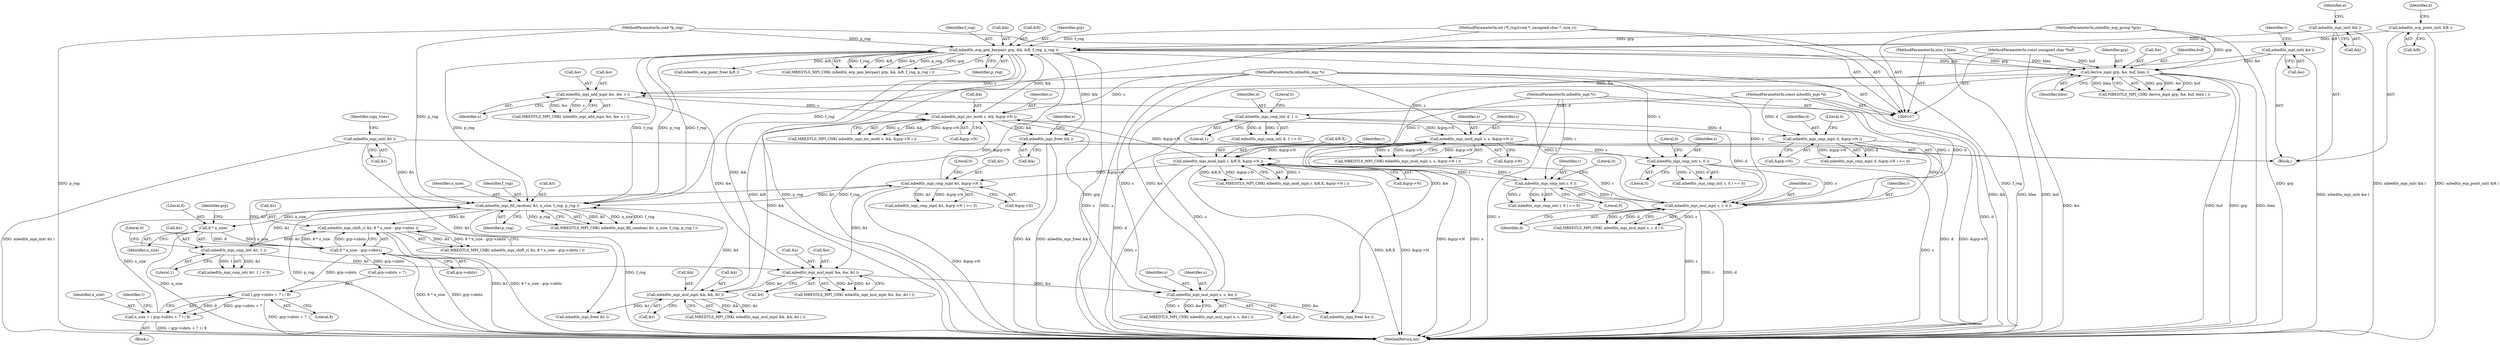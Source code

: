 digraph "1_mbedtls_298a43a77ec0ed2c19a8c924ddd8571ef3e65dfd@API" {
"1000342" [label="(Call,mbedtls_mpi_free( &k ))"];
"1000301" [label="(Call,mbedtls_mpi_inv_mod( s, &k, &grp->N ))"];
"1000278" [label="(Call,mbedtls_mpi_add_mpi( &e, &e, s ))"];
"1000210" [label="(Call,derive_mpi( grp, &e, buf, blen ))"];
"1000175" [label="(Call,mbedtls_ecp_gen_keypair( grp, &k, &R, f_rng, p_rng ))"];
"1000108" [label="(MethodParameterIn,mbedtls_ecp_group *grp)"];
"1000155" [label="(Call,mbedtls_mpi_init( &k ))"];
"1000152" [label="(Call,mbedtls_ecp_point_init( &R ))"];
"1000232" [label="(Call,mbedtls_mpi_fill_random( &t, n_size, f_rng, p_rng ))"];
"1000258" [label="(Call,mbedtls_mpi_cmp_int( &t, 1 ))"];
"1000239" [label="(Call,mbedtls_mpi_shift_r( &t, 8 * n_size - grp->nbits ))"];
"1000242" [label="(Call,8 * n_size - grp->nbits)"];
"1000243" [label="(Call,8 * n_size)"];
"1000293" [label="(Call,mbedtls_mpi_mul_mpi( &k, &k, &t ))"];
"1000285" [label="(Call,mbedtls_mpi_mul_mpi( &e, &e, &t ))"];
"1000264" [label="(Call,mbedtls_mpi_cmp_mpi( &t, &grp->N ))"];
"1000184" [label="(Call,mbedtls_mpi_mod_mpi( r, &R.X, &grp->N ))"];
"1000273" [label="(Call,mbedtls_mpi_mul_mpi( s, r, d ))"];
"1000334" [label="(Call,mbedtls_mpi_cmp_int( s, 0 ))"];
"1000316" [label="(Call,mbedtls_mpi_mod_mpi( s, s, &grp->N ))"];
"1000310" [label="(Call,mbedtls_mpi_mul_mpi( s, s, &e ))"];
"1000110" [label="(MethodParameterIn,mbedtls_mpi *s)"];
"1000205" [label="(Call,mbedtls_mpi_cmp_int( r, 0 ))"];
"1000109" [label="(MethodParameterIn,mbedtls_mpi *r)"];
"1000138" [label="(Call,mbedtls_mpi_cmp_int( d, 1 ))"];
"1000111" [label="(MethodParameterIn,const mbedtls_mpi *d)"];
"1000143" [label="(Call,mbedtls_mpi_cmp_mpi( d, &grp->N ))"];
"1000161" [label="(Call,mbedtls_mpi_init( &t ))"];
"1000222" [label="(Call,n_size = ( grp->nbits + 7 ) / 8)"];
"1000224" [label="(Call,( grp->nbits + 7 ) / 8)"];
"1000114" [label="(MethodParameterIn,int (*f_rng)(void *, unsigned char *, size_t))"];
"1000115" [label="(MethodParameterIn,void *p_rng)"];
"1000158" [label="(Call,mbedtls_mpi_init( &e ))"];
"1000112" [label="(MethodParameterIn,const unsigned char *buf)"];
"1000113" [label="(MethodParameterIn,size_t blen)"];
"1000334" [label="(Call,mbedtls_mpi_cmp_int( s, 0 ))"];
"1000264" [label="(Call,mbedtls_mpi_cmp_mpi( &t, &grp->N ))"];
"1000211" [label="(Identifier,grp)"];
"1000246" [label="(Call,grp->nbits)"];
"1000336" [label="(Literal,0)"];
"1000243" [label="(Call,8 * n_size)"];
"1000293" [label="(Call,mbedtls_mpi_mul_mpi( &k, &k, &t ))"];
"1000339" [label="(Call,mbedtls_ecp_point_free( &R ))"];
"1000160" [label="(Identifier,e)"];
"1000208" [label="(Literal,0)"];
"1000298" [label="(Call,&t)"];
"1000333" [label="(Call,mbedtls_mpi_cmp_int( s, 0 ) == 0)"];
"1000224" [label="(Call,( grp->nbits + 7 ) / 8)"];
"1000263" [label="(Call,mbedtls_mpi_cmp_mpi( &t, &grp->N ) >= 0)"];
"1000210" [label="(Call,derive_mpi( grp, &e, buf, blen ))"];
"1000155" [label="(Call,mbedtls_mpi_init( &k ))"];
"1000296" [label="(Call,&k)"];
"1000174" [label="(Call,MBEDTLS_MPI_CHK( mbedtls_ecp_gen_keypair( grp, &k, &R, f_rng, p_rng ) ))"];
"1000315" [label="(Call,MBEDTLS_MPI_CHK( mbedtls_mpi_mod_mpi( s, s, &grp->N ) ))"];
"1000302" [label="(Identifier,s)"];
"1000284" [label="(Call,MBEDTLS_MPI_CHK( mbedtls_mpi_mul_mpi( &e, &e, &t ) ))"];
"1000209" [label="(Call,MBEDTLS_MPI_CHK( derive_mpi( grp, &e, buf, blen ) ))"];
"1000272" [label="(Call,MBEDTLS_MPI_CHK( mbedtls_mpi_mul_mpi( s, r, d ) ))"];
"1000177" [label="(Call,&k)"];
"1000231" [label="(Call,MBEDTLS_MPI_CHK( mbedtls_mpi_fill_random( &t, n_size, f_rng, p_rng ) ))"];
"1000225" [label="(Call,grp->nbits + 7)"];
"1000285" [label="(Call,mbedtls_mpi_mul_mpi( &e, &e, &t ))"];
"1000138" [label="(Call,mbedtls_mpi_cmp_int( d, 1 ))"];
"1000342" [label="(Call,mbedtls_mpi_free( &k ))"];
"1000343" [label="(Call,&k)"];
"1000257" [label="(Call,mbedtls_mpi_cmp_int( &t, 1 ) < 0)"];
"1000112" [label="(MethodParameterIn,const unsigned char *buf)"];
"1000179" [label="(Call,&R)"];
"1000290" [label="(Call,&t)"];
"1000142" [label="(Call,mbedtls_mpi_cmp_mpi( d, &grp->N ) >= 0)"];
"1000149" [label="(Literal,0)"];
"1000311" [label="(Identifier,s)"];
"1000317" [label="(Identifier,s)"];
"1000294" [label="(Call,&k)"];
"1000235" [label="(Identifier,n_size)"];
"1000212" [label="(Call,&e)"];
"1000345" [label="(Call,mbedtls_mpi_free( &e ))"];
"1000283" [label="(Identifier,s)"];
"1000288" [label="(Call,&e)"];
"1000312" [label="(Identifier,s)"];
"1000115" [label="(MethodParameterIn,void *p_rng)"];
"1000276" [label="(Identifier,d)"];
"1000206" [label="(Identifier,r)"];
"1000186" [label="(Call,&R.X)"];
"1000176" [label="(Identifier,grp)"];
"1000110" [label="(MethodParameterIn,mbedtls_mpi *s)"];
"1000301" [label="(Call,mbedtls_mpi_inv_mod( s, &k, &grp->N ))"];
"1000116" [label="(Block,)"];
"1000184" [label="(Call,mbedtls_mpi_mod_mpi( r, &R.X, &grp->N ))"];
"1000109" [label="(MethodParameterIn,mbedtls_mpi *r)"];
"1000259" [label="(Call,&t)"];
"1000275" [label="(Identifier,r)"];
"1000318" [label="(Identifier,s)"];
"1000205" [label="(Call,mbedtls_mpi_cmp_int( r, 0 ))"];
"1000108" [label="(MethodParameterIn,mbedtls_ecp_group *grp)"];
"1000305" [label="(Call,&grp->N)"];
"1000353" [label="(MethodReturn,int)"];
"1000214" [label="(Identifier,buf)"];
"1000335" [label="(Identifier,s)"];
"1000267" [label="(Call,&grp->N)"];
"1000183" [label="(Call,MBEDTLS_MPI_CHK( mbedtls_mpi_mod_mpi( r, &R.X, &grp->N ) ))"];
"1000274" [label="(Identifier,s)"];
"1000232" [label="(Call,mbedtls_mpi_fill_random( &t, n_size, f_rng, p_rng ))"];
"1000271" [label="(Literal,0)"];
"1000158" [label="(Call,mbedtls_mpi_init( &e ))"];
"1000113" [label="(MethodParameterIn,size_t blen)"];
"1000310" [label="(Call,mbedtls_mpi_mul_mpi( s, s, &e ))"];
"1000111" [label="(MethodParameterIn,const mbedtls_mpi *d)"];
"1000165" [label="(Identifier,sign_tries)"];
"1000286" [label="(Call,&e)"];
"1000300" [label="(Call,MBEDTLS_MPI_CHK( mbedtls_mpi_inv_mod( s, &k, &grp->N ) ))"];
"1000244" [label="(Literal,8)"];
"1000159" [label="(Call,&e)"];
"1000162" [label="(Call,&t)"];
"1000156" [label="(Call,&k)"];
"1000273" [label="(Call,mbedtls_mpi_mul_mpi( s, r, d ))"];
"1000281" [label="(Call,&e)"];
"1000247" [label="(Identifier,grp)"];
"1000144" [label="(Identifier,d)"];
"1000303" [label="(Call,&k)"];
"1000237" [label="(Identifier,p_rng)"];
"1000240" [label="(Call,&t)"];
"1000292" [label="(Call,MBEDTLS_MPI_CHK( mbedtls_mpi_mul_mpi( &k, &k, &t ) ))"];
"1000313" [label="(Call,&e)"];
"1000141" [label="(Literal,0)"];
"1000215" [label="(Identifier,blen)"];
"1000242" [label="(Call,8 * n_size - grp->nbits)"];
"1000222" [label="(Call,n_size = ( grp->nbits + 7 ) / 8)"];
"1000190" [label="(Call,&grp->N)"];
"1000152" [label="(Call,mbedtls_ecp_point_init( &R ))"];
"1000319" [label="(Call,&grp->N)"];
"1000348" [label="(Call,mbedtls_mpi_free( &t ))"];
"1000204" [label="(Call,mbedtls_mpi_cmp_int( r, 0 ) == 0)"];
"1000239" [label="(Call,mbedtls_mpi_shift_r( &t, 8 * n_size - grp->nbits ))"];
"1000137" [label="(Call,mbedtls_mpi_cmp_int( d, 1 ) < 0)"];
"1000140" [label="(Literal,1)"];
"1000153" [label="(Call,&R)"];
"1000316" [label="(Call,mbedtls_mpi_mod_mpi( s, s, &grp->N ))"];
"1000347" [label="(Identifier,e)"];
"1000145" [label="(Call,&grp->N)"];
"1000175" [label="(Call,mbedtls_ecp_gen_keypair( grp, &k, &R, f_rng, p_rng ))"];
"1000139" [label="(Identifier,d)"];
"1000161" [label="(Call,mbedtls_mpi_init( &t ))"];
"1000207" [label="(Literal,0)"];
"1000163" [label="(Identifier,t)"];
"1000114" [label="(MethodParameterIn,int (*f_rng)(void *, unsigned char *, size_t))"];
"1000265" [label="(Call,&t)"];
"1000245" [label="(Identifier,n_size)"];
"1000258" [label="(Call,mbedtls_mpi_cmp_int( &t, 1 ))"];
"1000230" [label="(Literal,8)"];
"1000262" [label="(Literal,0)"];
"1000157" [label="(Identifier,k)"];
"1000143" [label="(Call,mbedtls_mpi_cmp_mpi( d, &grp->N ))"];
"1000220" [label="(Block,)"];
"1000185" [label="(Identifier,r)"];
"1000236" [label="(Identifier,f_rng)"];
"1000181" [label="(Identifier,f_rng)"];
"1000233" [label="(Call,&t)"];
"1000223" [label="(Identifier,n_size)"];
"1000278" [label="(Call,mbedtls_mpi_add_mpi( &e, &e, s ))"];
"1000261" [label="(Literal,1)"];
"1000238" [label="(Call,MBEDTLS_MPI_CHK( mbedtls_mpi_shift_r( &t, 8 * n_size - grp->nbits ) ))"];
"1000182" [label="(Identifier,p_rng)"];
"1000234" [label="(Identifier,t)"];
"1000279" [label="(Call,&e)"];
"1000337" [label="(Literal,0)"];
"1000277" [label="(Call,MBEDTLS_MPI_CHK( mbedtls_mpi_add_mpi( &e, &e, s ) ))"];
"1000309" [label="(Call,MBEDTLS_MPI_CHK( mbedtls_mpi_mul_mpi( s, s, &e ) ))"];
"1000342" -> "1000116"  [label="AST: "];
"1000342" -> "1000343"  [label="CFG: "];
"1000343" -> "1000342"  [label="AST: "];
"1000347" -> "1000342"  [label="CFG: "];
"1000342" -> "1000353"  [label="DDG: &k"];
"1000342" -> "1000353"  [label="DDG: mbedtls_mpi_free( &k )"];
"1000301" -> "1000342"  [label="DDG: &k"];
"1000175" -> "1000342"  [label="DDG: &k"];
"1000301" -> "1000300"  [label="AST: "];
"1000301" -> "1000305"  [label="CFG: "];
"1000302" -> "1000301"  [label="AST: "];
"1000303" -> "1000301"  [label="AST: "];
"1000305" -> "1000301"  [label="AST: "];
"1000300" -> "1000301"  [label="CFG: "];
"1000301" -> "1000175"  [label="DDG: &k"];
"1000301" -> "1000300"  [label="DDG: s"];
"1000301" -> "1000300"  [label="DDG: &k"];
"1000301" -> "1000300"  [label="DDG: &grp->N"];
"1000278" -> "1000301"  [label="DDG: s"];
"1000110" -> "1000301"  [label="DDG: s"];
"1000293" -> "1000301"  [label="DDG: &k"];
"1000184" -> "1000301"  [label="DDG: &grp->N"];
"1000264" -> "1000301"  [label="DDG: &grp->N"];
"1000301" -> "1000310"  [label="DDG: s"];
"1000301" -> "1000316"  [label="DDG: &grp->N"];
"1000278" -> "1000277"  [label="AST: "];
"1000278" -> "1000283"  [label="CFG: "];
"1000279" -> "1000278"  [label="AST: "];
"1000281" -> "1000278"  [label="AST: "];
"1000283" -> "1000278"  [label="AST: "];
"1000277" -> "1000278"  [label="CFG: "];
"1000278" -> "1000277"  [label="DDG: &e"];
"1000278" -> "1000277"  [label="DDG: s"];
"1000210" -> "1000278"  [label="DDG: &e"];
"1000273" -> "1000278"  [label="DDG: s"];
"1000110" -> "1000278"  [label="DDG: s"];
"1000278" -> "1000285"  [label="DDG: &e"];
"1000210" -> "1000209"  [label="AST: "];
"1000210" -> "1000215"  [label="CFG: "];
"1000211" -> "1000210"  [label="AST: "];
"1000212" -> "1000210"  [label="AST: "];
"1000214" -> "1000210"  [label="AST: "];
"1000215" -> "1000210"  [label="AST: "];
"1000209" -> "1000210"  [label="CFG: "];
"1000210" -> "1000353"  [label="DDG: &e"];
"1000210" -> "1000353"  [label="DDG: buf"];
"1000210" -> "1000353"  [label="DDG: grp"];
"1000210" -> "1000353"  [label="DDG: blen"];
"1000210" -> "1000175"  [label="DDG: grp"];
"1000210" -> "1000209"  [label="DDG: grp"];
"1000210" -> "1000209"  [label="DDG: &e"];
"1000210" -> "1000209"  [label="DDG: buf"];
"1000210" -> "1000209"  [label="DDG: blen"];
"1000175" -> "1000210"  [label="DDG: grp"];
"1000108" -> "1000210"  [label="DDG: grp"];
"1000158" -> "1000210"  [label="DDG: &e"];
"1000310" -> "1000210"  [label="DDG: &e"];
"1000112" -> "1000210"  [label="DDG: buf"];
"1000113" -> "1000210"  [label="DDG: blen"];
"1000175" -> "1000174"  [label="AST: "];
"1000175" -> "1000182"  [label="CFG: "];
"1000176" -> "1000175"  [label="AST: "];
"1000177" -> "1000175"  [label="AST: "];
"1000179" -> "1000175"  [label="AST: "];
"1000181" -> "1000175"  [label="AST: "];
"1000182" -> "1000175"  [label="AST: "];
"1000174" -> "1000175"  [label="CFG: "];
"1000175" -> "1000353"  [label="DDG: &R"];
"1000175" -> "1000353"  [label="DDG: p_rng"];
"1000175" -> "1000353"  [label="DDG: f_rng"];
"1000175" -> "1000353"  [label="DDG: grp"];
"1000175" -> "1000353"  [label="DDG: &k"];
"1000175" -> "1000174"  [label="DDG: f_rng"];
"1000175" -> "1000174"  [label="DDG: &R"];
"1000175" -> "1000174"  [label="DDG: &k"];
"1000175" -> "1000174"  [label="DDG: p_rng"];
"1000175" -> "1000174"  [label="DDG: grp"];
"1000108" -> "1000175"  [label="DDG: grp"];
"1000155" -> "1000175"  [label="DDG: &k"];
"1000152" -> "1000175"  [label="DDG: &R"];
"1000232" -> "1000175"  [label="DDG: f_rng"];
"1000232" -> "1000175"  [label="DDG: p_rng"];
"1000114" -> "1000175"  [label="DDG: f_rng"];
"1000115" -> "1000175"  [label="DDG: p_rng"];
"1000175" -> "1000232"  [label="DDG: f_rng"];
"1000175" -> "1000232"  [label="DDG: p_rng"];
"1000175" -> "1000293"  [label="DDG: &k"];
"1000175" -> "1000339"  [label="DDG: &R"];
"1000108" -> "1000107"  [label="AST: "];
"1000108" -> "1000353"  [label="DDG: grp"];
"1000155" -> "1000116"  [label="AST: "];
"1000155" -> "1000156"  [label="CFG: "];
"1000156" -> "1000155"  [label="AST: "];
"1000160" -> "1000155"  [label="CFG: "];
"1000155" -> "1000353"  [label="DDG: mbedtls_mpi_init( &k )"];
"1000152" -> "1000116"  [label="AST: "];
"1000152" -> "1000153"  [label="CFG: "];
"1000153" -> "1000152"  [label="AST: "];
"1000157" -> "1000152"  [label="CFG: "];
"1000152" -> "1000353"  [label="DDG: mbedtls_ecp_point_init( &R )"];
"1000232" -> "1000231"  [label="AST: "];
"1000232" -> "1000237"  [label="CFG: "];
"1000233" -> "1000232"  [label="AST: "];
"1000235" -> "1000232"  [label="AST: "];
"1000236" -> "1000232"  [label="AST: "];
"1000237" -> "1000232"  [label="AST: "];
"1000231" -> "1000232"  [label="CFG: "];
"1000232" -> "1000353"  [label="DDG: p_rng"];
"1000232" -> "1000353"  [label="DDG: f_rng"];
"1000232" -> "1000231"  [label="DDG: &t"];
"1000232" -> "1000231"  [label="DDG: n_size"];
"1000232" -> "1000231"  [label="DDG: f_rng"];
"1000232" -> "1000231"  [label="DDG: p_rng"];
"1000258" -> "1000232"  [label="DDG: &t"];
"1000293" -> "1000232"  [label="DDG: &t"];
"1000264" -> "1000232"  [label="DDG: &t"];
"1000161" -> "1000232"  [label="DDG: &t"];
"1000222" -> "1000232"  [label="DDG: n_size"];
"1000114" -> "1000232"  [label="DDG: f_rng"];
"1000115" -> "1000232"  [label="DDG: p_rng"];
"1000232" -> "1000239"  [label="DDG: &t"];
"1000232" -> "1000243"  [label="DDG: n_size"];
"1000258" -> "1000257"  [label="AST: "];
"1000258" -> "1000261"  [label="CFG: "];
"1000259" -> "1000258"  [label="AST: "];
"1000261" -> "1000258"  [label="AST: "];
"1000262" -> "1000258"  [label="CFG: "];
"1000258" -> "1000257"  [label="DDG: &t"];
"1000258" -> "1000257"  [label="DDG: 1"];
"1000239" -> "1000258"  [label="DDG: &t"];
"1000258" -> "1000264"  [label="DDG: &t"];
"1000258" -> "1000285"  [label="DDG: &t"];
"1000239" -> "1000238"  [label="AST: "];
"1000239" -> "1000242"  [label="CFG: "];
"1000240" -> "1000239"  [label="AST: "];
"1000242" -> "1000239"  [label="AST: "];
"1000238" -> "1000239"  [label="CFG: "];
"1000239" -> "1000353"  [label="DDG: &t"];
"1000239" -> "1000353"  [label="DDG: 8 * n_size - grp->nbits"];
"1000239" -> "1000238"  [label="DDG: &t"];
"1000239" -> "1000238"  [label="DDG: 8 * n_size - grp->nbits"];
"1000242" -> "1000239"  [label="DDG: 8 * n_size"];
"1000242" -> "1000239"  [label="DDG: grp->nbits"];
"1000242" -> "1000246"  [label="CFG: "];
"1000243" -> "1000242"  [label="AST: "];
"1000246" -> "1000242"  [label="AST: "];
"1000242" -> "1000353"  [label="DDG: grp->nbits"];
"1000242" -> "1000353"  [label="DDG: 8 * n_size"];
"1000242" -> "1000224"  [label="DDG: grp->nbits"];
"1000242" -> "1000225"  [label="DDG: grp->nbits"];
"1000243" -> "1000242"  [label="DDG: 8"];
"1000243" -> "1000242"  [label="DDG: n_size"];
"1000243" -> "1000245"  [label="CFG: "];
"1000244" -> "1000243"  [label="AST: "];
"1000245" -> "1000243"  [label="AST: "];
"1000247" -> "1000243"  [label="CFG: "];
"1000243" -> "1000353"  [label="DDG: n_size"];
"1000293" -> "1000292"  [label="AST: "];
"1000293" -> "1000298"  [label="CFG: "];
"1000294" -> "1000293"  [label="AST: "];
"1000296" -> "1000293"  [label="AST: "];
"1000298" -> "1000293"  [label="AST: "];
"1000292" -> "1000293"  [label="CFG: "];
"1000293" -> "1000292"  [label="DDG: &k"];
"1000293" -> "1000292"  [label="DDG: &t"];
"1000285" -> "1000293"  [label="DDG: &t"];
"1000293" -> "1000348"  [label="DDG: &t"];
"1000285" -> "1000284"  [label="AST: "];
"1000285" -> "1000290"  [label="CFG: "];
"1000286" -> "1000285"  [label="AST: "];
"1000288" -> "1000285"  [label="AST: "];
"1000290" -> "1000285"  [label="AST: "];
"1000284" -> "1000285"  [label="CFG: "];
"1000285" -> "1000284"  [label="DDG: &e"];
"1000285" -> "1000284"  [label="DDG: &t"];
"1000264" -> "1000285"  [label="DDG: &t"];
"1000285" -> "1000310"  [label="DDG: &e"];
"1000264" -> "1000263"  [label="AST: "];
"1000264" -> "1000267"  [label="CFG: "];
"1000265" -> "1000264"  [label="AST: "];
"1000267" -> "1000264"  [label="AST: "];
"1000271" -> "1000264"  [label="CFG: "];
"1000264" -> "1000353"  [label="DDG: &grp->N"];
"1000264" -> "1000263"  [label="DDG: &t"];
"1000264" -> "1000263"  [label="DDG: &grp->N"];
"1000184" -> "1000264"  [label="DDG: &grp->N"];
"1000184" -> "1000183"  [label="AST: "];
"1000184" -> "1000190"  [label="CFG: "];
"1000185" -> "1000184"  [label="AST: "];
"1000186" -> "1000184"  [label="AST: "];
"1000190" -> "1000184"  [label="AST: "];
"1000183" -> "1000184"  [label="CFG: "];
"1000184" -> "1000353"  [label="DDG: r"];
"1000184" -> "1000353"  [label="DDG: &R.X"];
"1000184" -> "1000353"  [label="DDG: &grp->N"];
"1000184" -> "1000183"  [label="DDG: r"];
"1000184" -> "1000183"  [label="DDG: &R.X"];
"1000184" -> "1000183"  [label="DDG: &grp->N"];
"1000273" -> "1000184"  [label="DDG: r"];
"1000205" -> "1000184"  [label="DDG: r"];
"1000109" -> "1000184"  [label="DDG: r"];
"1000316" -> "1000184"  [label="DDG: &grp->N"];
"1000143" -> "1000184"  [label="DDG: &grp->N"];
"1000184" -> "1000205"  [label="DDG: r"];
"1000273" -> "1000272"  [label="AST: "];
"1000273" -> "1000276"  [label="CFG: "];
"1000274" -> "1000273"  [label="AST: "];
"1000275" -> "1000273"  [label="AST: "];
"1000276" -> "1000273"  [label="AST: "];
"1000272" -> "1000273"  [label="CFG: "];
"1000273" -> "1000353"  [label="DDG: r"];
"1000273" -> "1000353"  [label="DDG: d"];
"1000273" -> "1000272"  [label="DDG: s"];
"1000273" -> "1000272"  [label="DDG: r"];
"1000273" -> "1000272"  [label="DDG: d"];
"1000334" -> "1000273"  [label="DDG: s"];
"1000110" -> "1000273"  [label="DDG: s"];
"1000205" -> "1000273"  [label="DDG: r"];
"1000109" -> "1000273"  [label="DDG: r"];
"1000138" -> "1000273"  [label="DDG: d"];
"1000143" -> "1000273"  [label="DDG: d"];
"1000111" -> "1000273"  [label="DDG: d"];
"1000334" -> "1000333"  [label="AST: "];
"1000334" -> "1000336"  [label="CFG: "];
"1000335" -> "1000334"  [label="AST: "];
"1000336" -> "1000334"  [label="AST: "];
"1000337" -> "1000334"  [label="CFG: "];
"1000334" -> "1000353"  [label="DDG: s"];
"1000334" -> "1000333"  [label="DDG: s"];
"1000334" -> "1000333"  [label="DDG: 0"];
"1000316" -> "1000334"  [label="DDG: s"];
"1000110" -> "1000334"  [label="DDG: s"];
"1000316" -> "1000315"  [label="AST: "];
"1000316" -> "1000319"  [label="CFG: "];
"1000317" -> "1000316"  [label="AST: "];
"1000318" -> "1000316"  [label="AST: "];
"1000319" -> "1000316"  [label="AST: "];
"1000315" -> "1000316"  [label="CFG: "];
"1000316" -> "1000353"  [label="DDG: s"];
"1000316" -> "1000353"  [label="DDG: &grp->N"];
"1000316" -> "1000315"  [label="DDG: s"];
"1000316" -> "1000315"  [label="DDG: &grp->N"];
"1000310" -> "1000316"  [label="DDG: s"];
"1000110" -> "1000316"  [label="DDG: s"];
"1000310" -> "1000309"  [label="AST: "];
"1000310" -> "1000313"  [label="CFG: "];
"1000311" -> "1000310"  [label="AST: "];
"1000312" -> "1000310"  [label="AST: "];
"1000313" -> "1000310"  [label="AST: "];
"1000309" -> "1000310"  [label="CFG: "];
"1000310" -> "1000309"  [label="DDG: s"];
"1000310" -> "1000309"  [label="DDG: &e"];
"1000110" -> "1000310"  [label="DDG: s"];
"1000310" -> "1000345"  [label="DDG: &e"];
"1000110" -> "1000107"  [label="AST: "];
"1000110" -> "1000353"  [label="DDG: s"];
"1000205" -> "1000204"  [label="AST: "];
"1000205" -> "1000207"  [label="CFG: "];
"1000206" -> "1000205"  [label="AST: "];
"1000207" -> "1000205"  [label="AST: "];
"1000208" -> "1000205"  [label="CFG: "];
"1000205" -> "1000353"  [label="DDG: r"];
"1000205" -> "1000204"  [label="DDG: r"];
"1000205" -> "1000204"  [label="DDG: 0"];
"1000109" -> "1000205"  [label="DDG: r"];
"1000109" -> "1000107"  [label="AST: "];
"1000109" -> "1000353"  [label="DDG: r"];
"1000138" -> "1000137"  [label="AST: "];
"1000138" -> "1000140"  [label="CFG: "];
"1000139" -> "1000138"  [label="AST: "];
"1000140" -> "1000138"  [label="AST: "];
"1000141" -> "1000138"  [label="CFG: "];
"1000138" -> "1000353"  [label="DDG: d"];
"1000138" -> "1000137"  [label="DDG: d"];
"1000138" -> "1000137"  [label="DDG: 1"];
"1000111" -> "1000138"  [label="DDG: d"];
"1000138" -> "1000143"  [label="DDG: d"];
"1000111" -> "1000107"  [label="AST: "];
"1000111" -> "1000353"  [label="DDG: d"];
"1000111" -> "1000143"  [label="DDG: d"];
"1000143" -> "1000142"  [label="AST: "];
"1000143" -> "1000145"  [label="CFG: "];
"1000144" -> "1000143"  [label="AST: "];
"1000145" -> "1000143"  [label="AST: "];
"1000149" -> "1000143"  [label="CFG: "];
"1000143" -> "1000353"  [label="DDG: d"];
"1000143" -> "1000353"  [label="DDG: &grp->N"];
"1000143" -> "1000142"  [label="DDG: d"];
"1000143" -> "1000142"  [label="DDG: &grp->N"];
"1000161" -> "1000116"  [label="AST: "];
"1000161" -> "1000162"  [label="CFG: "];
"1000162" -> "1000161"  [label="AST: "];
"1000165" -> "1000161"  [label="CFG: "];
"1000161" -> "1000353"  [label="DDG: mbedtls_mpi_init( &t )"];
"1000161" -> "1000348"  [label="DDG: &t"];
"1000222" -> "1000220"  [label="AST: "];
"1000222" -> "1000224"  [label="CFG: "];
"1000223" -> "1000222"  [label="AST: "];
"1000224" -> "1000222"  [label="AST: "];
"1000234" -> "1000222"  [label="CFG: "];
"1000222" -> "1000353"  [label="DDG: ( grp->nbits + 7 ) / 8"];
"1000224" -> "1000222"  [label="DDG: grp->nbits + 7"];
"1000224" -> "1000222"  [label="DDG: 8"];
"1000224" -> "1000230"  [label="CFG: "];
"1000225" -> "1000224"  [label="AST: "];
"1000230" -> "1000224"  [label="AST: "];
"1000224" -> "1000353"  [label="DDG: grp->nbits + 7"];
"1000114" -> "1000107"  [label="AST: "];
"1000114" -> "1000353"  [label="DDG: f_rng"];
"1000115" -> "1000107"  [label="AST: "];
"1000115" -> "1000353"  [label="DDG: p_rng"];
"1000158" -> "1000116"  [label="AST: "];
"1000158" -> "1000159"  [label="CFG: "];
"1000159" -> "1000158"  [label="AST: "];
"1000163" -> "1000158"  [label="CFG: "];
"1000158" -> "1000353"  [label="DDG: mbedtls_mpi_init( &e )"];
"1000158" -> "1000345"  [label="DDG: &e"];
"1000112" -> "1000107"  [label="AST: "];
"1000112" -> "1000353"  [label="DDG: buf"];
"1000113" -> "1000107"  [label="AST: "];
"1000113" -> "1000353"  [label="DDG: blen"];
}

